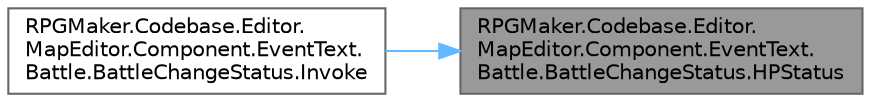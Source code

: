 digraph "RPGMaker.Codebase.Editor.MapEditor.Component.EventText.Battle.BattleChangeStatus.HPStatus"
{
 // LATEX_PDF_SIZE
  bgcolor="transparent";
  edge [fontname=Helvetica,fontsize=10,labelfontname=Helvetica,labelfontsize=10];
  node [fontname=Helvetica,fontsize=10,shape=box,height=0.2,width=0.4];
  rankdir="RL";
  Node1 [id="Node000001",label="RPGMaker.Codebase.Editor.\lMapEditor.Component.EventText.\lBattle.BattleChangeStatus.HPStatus",height=0.2,width=0.4,color="gray40", fillcolor="grey60", style="filled", fontcolor="black",tooltip="😁 ＨＰ状態"];
  Node1 -> Node2 [id="edge1_Node000001_Node000002",dir="back",color="steelblue1",style="solid",tooltip=" "];
  Node2 [id="Node000002",label="RPGMaker.Codebase.Editor.\lMapEditor.Component.EventText.\lBattle.BattleChangeStatus.Invoke",height=0.2,width=0.4,color="grey40", fillcolor="white", style="filled",URL="$d8/ddb/class_r_p_g_maker_1_1_codebase_1_1_editor_1_1_map_editor_1_1_component_1_1_event_text_1_1_battle_1_1_battle_change_status.html#aeccc3b46b3b63b77893632967f1696b3",tooltip="😁 実行"];
}
